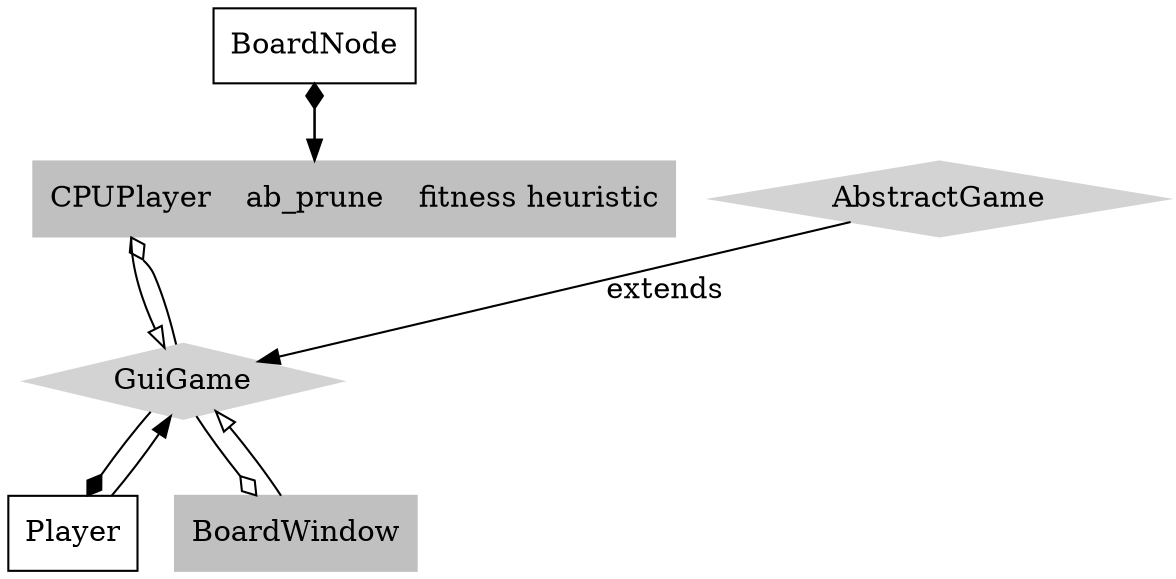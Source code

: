 # NOTES
# DIAMOND ARROW INDICATES CLASS CREATION
# NORMAL ARROW INDICATES DATA FLOW (EXCEPT FOR WHERE NOTED)
# FILLED ARROWHEADS INDICATE INTRAPROCESS COMMUNICATION
# EMPRY ARROWHEADS INDICATE INTERPROCESS COMMUNICATION
# GREY NOTES INDICATE PROCESS ROOT CLASSES
digraph othellogame {
	node [shape=box;]; BoardNode; Player;
	node [shape=diamond;style=filled;color=lightgrey]; GuiGame;
	node [shape=diamond;]; AbstractGame;
	node [shape=box;style=filled;color=grey]; BoardWindow;
	CPUPlayer [
		label="<f0> CPUPlayer| <f1> ab_prune|fitness heuristic";
		shape="record";
	];
	BoardWindow->GuiGame [arrowhead="onormal"];
	GuiGame->Player [arrowhead="diamond"];
	Player->GuiGame;
	GuiGame->BoardWindow [arrowhead="odiamond"];
	GuiGame->CPUPlayer:f0 [arrowhead="odiamond"];
	CPUPlayer:f0->GuiGame [arrowhead="onormal"];
	CPUPlayer:f1->BoardNode [arrowhead="diamond"];
	BoardNode->CPUPlayer:f1 [arrowhead="normal"];
	AbstractGame->GuiGame [label="extends"];
}